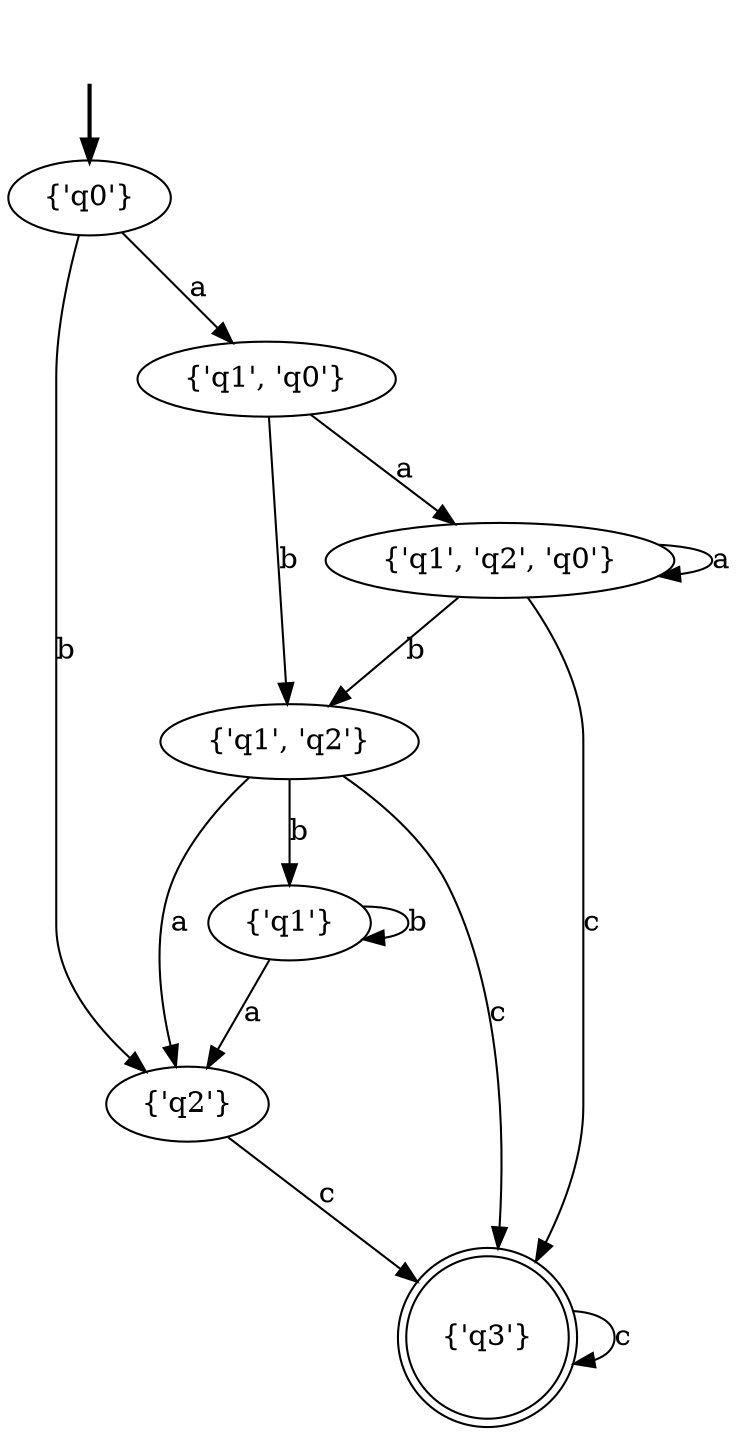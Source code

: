 digraph {
	fake [style=invisible]
	"{'q2'}"
	"{'q0'}" [root=true]
	"{'q1', 'q0'}"
	"{'q1'}"
	"{'q1', 'q2', 'q0'}"
	"{'q3'}" [shape=doublecircle]
	"{'q1', 'q2'}"
	fake -> "{'q0'}" [style=bold]
	"{'q0'}" -> "{'q1', 'q0'}" [label=a]
	"{'q0'}" -> "{'q2'}" [label=b]
	"{'q1', 'q0'}" -> "{'q1', 'q2', 'q0'}" [label=a]
	"{'q1', 'q0'}" -> "{'q1', 'q2'}" [label=b]
	"{'q2'}" -> "{'q3'}" [label=c]
	"{'q1', 'q2', 'q0'}" -> "{'q1', 'q2', 'q0'}" [label=a]
	"{'q1', 'q2', 'q0'}" -> "{'q1', 'q2'}" [label=b]
	"{'q1', 'q2', 'q0'}" -> "{'q3'}" [label=c]
	"{'q1', 'q2'}" -> "{'q2'}" [label=a]
	"{'q1', 'q2'}" -> "{'q1'}" [label=b]
	"{'q1', 'q2'}" -> "{'q3'}" [label=c]
	"{'q3'}" -> "{'q3'}" [label=c]
	"{'q1'}" -> "{'q2'}" [label=a]
	"{'q1'}" -> "{'q1'}" [label=b]
}
